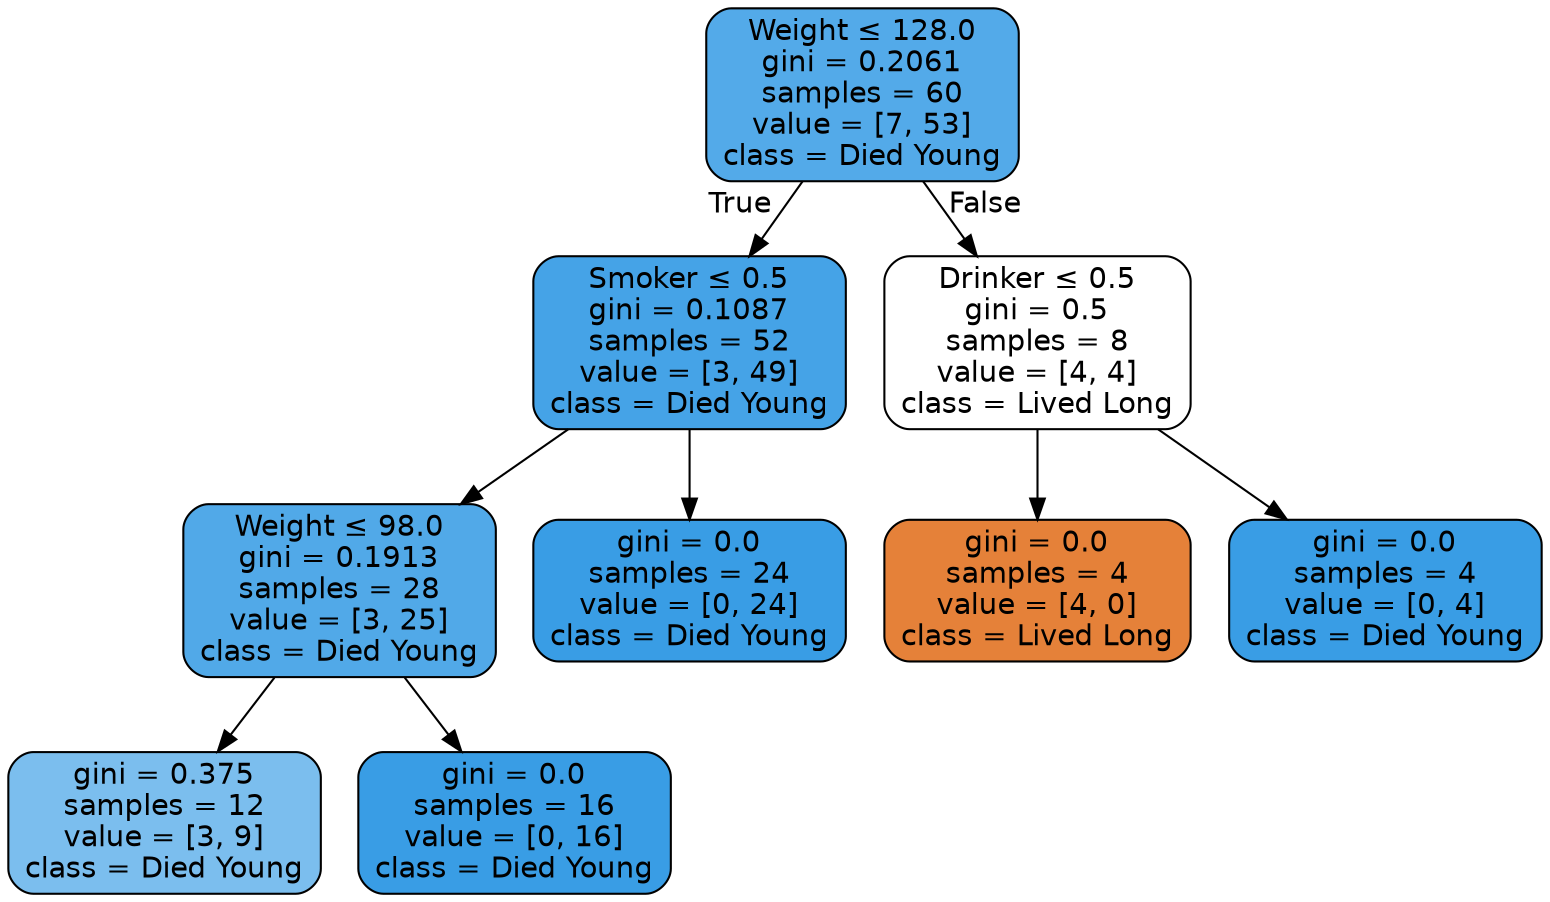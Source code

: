digraph Tree {
node [shape=box, style="filled, rounded", color="black", fontname=helvetica] ;
edge [fontname=helvetica] ;
0 [label=<Weight &le; 128.0<br/>gini = 0.2061<br/>samples = 60<br/>value = [7, 53]<br/>class = Died Young>, fillcolor="#399de5dd"] ;
1 [label=<Smoker &le; 0.5<br/>gini = 0.1087<br/>samples = 52<br/>value = [3, 49]<br/>class = Died Young>, fillcolor="#399de5ef"] ;
0 -> 1 [labeldistance=2.5, labelangle=45, headlabel="True"] ;
2 [label=<Weight &le; 98.0<br/>gini = 0.1913<br/>samples = 28<br/>value = [3, 25]<br/>class = Died Young>, fillcolor="#399de5e0"] ;
1 -> 2 ;
3 [label=<gini = 0.375<br/>samples = 12<br/>value = [3, 9]<br/>class = Died Young>, fillcolor="#399de5aa"] ;
2 -> 3 ;
4 [label=<gini = 0.0<br/>samples = 16<br/>value = [0, 16]<br/>class = Died Young>, fillcolor="#399de5ff"] ;
2 -> 4 ;
5 [label=<gini = 0.0<br/>samples = 24<br/>value = [0, 24]<br/>class = Died Young>, fillcolor="#399de5ff"] ;
1 -> 5 ;
6 [label=<Drinker &le; 0.5<br/>gini = 0.5<br/>samples = 8<br/>value = [4, 4]<br/>class = Lived Long>, fillcolor="#e5813900"] ;
0 -> 6 [labeldistance=2.5, labelangle=-45, headlabel="False"] ;
7 [label=<gini = 0.0<br/>samples = 4<br/>value = [4, 0]<br/>class = Lived Long>, fillcolor="#e58139ff"] ;
6 -> 7 ;
8 [label=<gini = 0.0<br/>samples = 4<br/>value = [0, 4]<br/>class = Died Young>, fillcolor="#399de5ff"] ;
6 -> 8 ;
}
